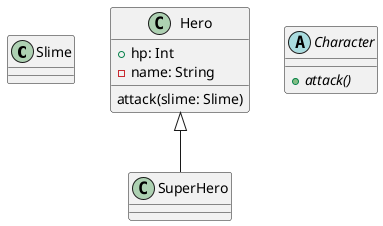 @startuml
'https://plantuml.com/class-diagram

class Slime


class Hero {
    + hp: Int
    - name: String

    attack(slime: Slime)
}

class SuperHero extends Hero

abstract class Character {
    {abstract} +attack()
}

@enduml